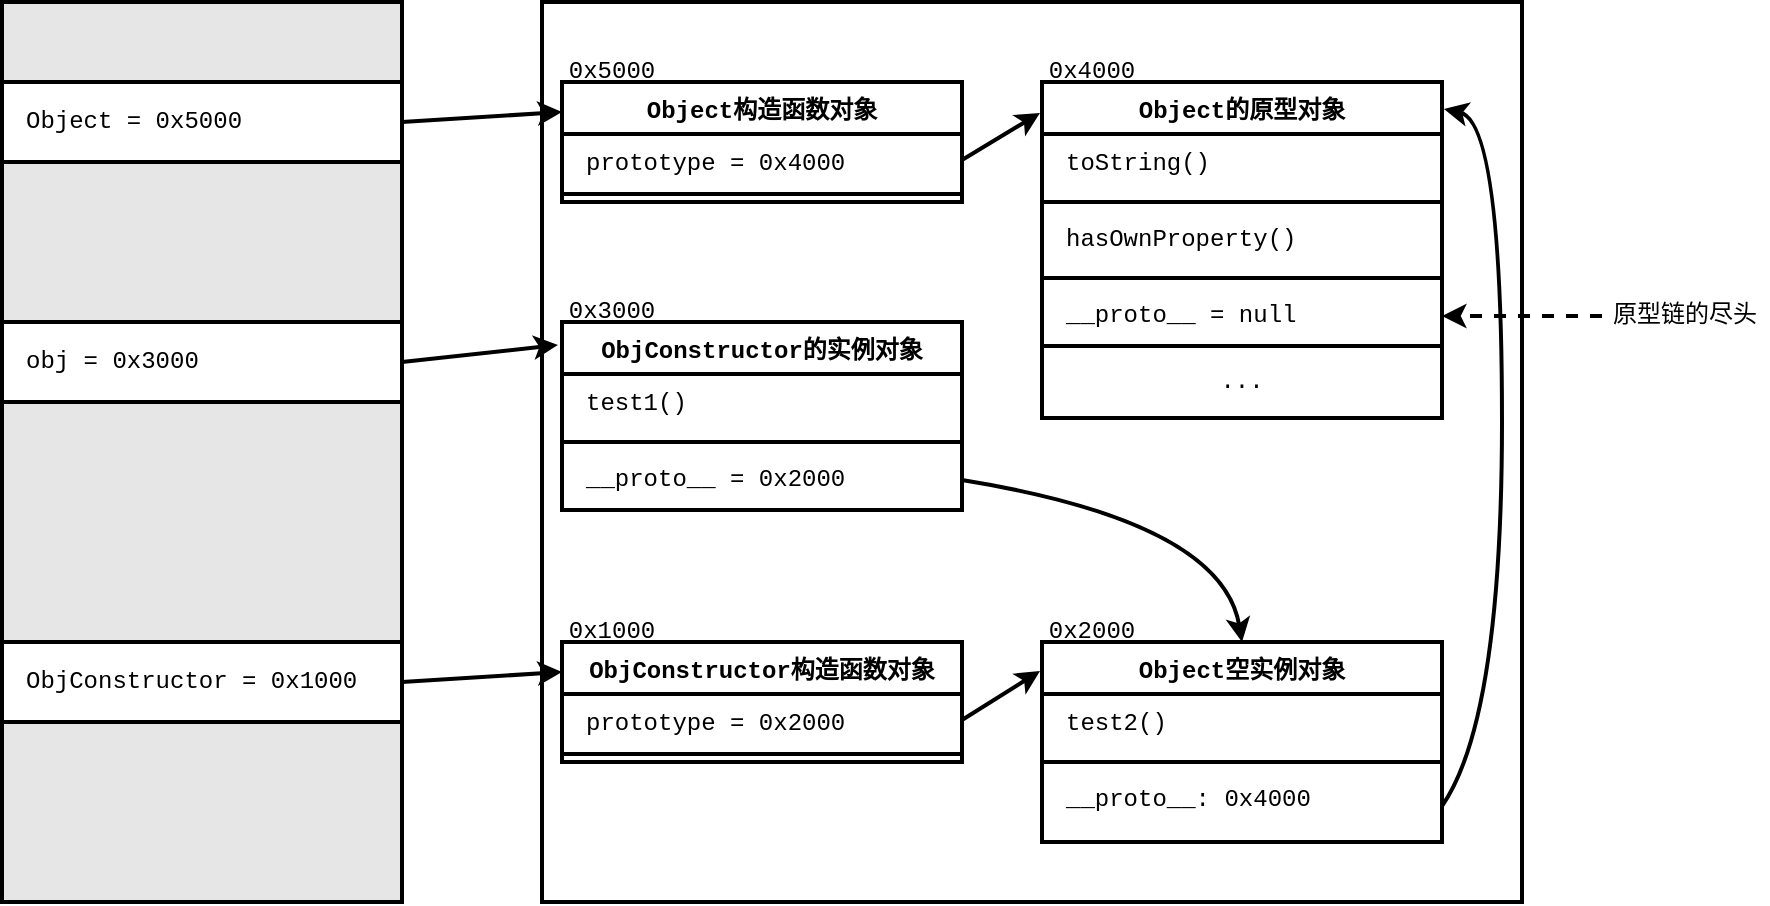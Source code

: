<mxfile version="20.2.3" type="device"><diagram id="pSIU4In5wWl2rCc2z3YX" name="第 1 页"><mxGraphModel dx="786" dy="530" grid="1" gridSize="10" guides="1" tooltips="1" connect="1" arrows="1" fold="1" page="1" pageScale="1" pageWidth="827" pageHeight="1169" math="0" shadow="0"><root><mxCell id="0"/><mxCell id="1" parent="0"/><mxCell id="9eae52KuNSeYmTp7W6fo-1" value="" style="rounded=0;whiteSpace=wrap;html=1;fontFamily=Courier New;strokeWidth=2;fontColor=#000000;spacingLeft=10;spacingRight=10;fillColor=#E6E6E6;" vertex="1" parent="1"><mxGeometry x="40" y="40" width="200" height="450" as="geometry"/></mxCell><mxCell id="9eae52KuNSeYmTp7W6fo-2" value="" style="rounded=0;whiteSpace=wrap;html=1;fontFamily=Courier New;strokeWidth=2;fontColor=#000000;spacingLeft=10;spacingRight=10;" vertex="1" parent="1"><mxGeometry x="310" y="40" width="490" height="450" as="geometry"/></mxCell><mxCell id="9eae52KuNSeYmTp7W6fo-3" value="ObjConstructor = 0x1000" style="rounded=0;whiteSpace=wrap;html=1;fontFamily=Courier New;align=left;spacingLeft=10;strokeWidth=2;fontColor=#000000;spacingRight=10;" vertex="1" parent="1"><mxGeometry x="40" y="360" width="200" height="40" as="geometry"/></mxCell><mxCell id="9eae52KuNSeYmTp7W6fo-6" value="ObjConstructor构造函数对象" style="swimlane;fontStyle=1;align=center;verticalAlign=top;childLayout=stackLayout;horizontal=1;startSize=26;horizontalStack=0;resizeParent=1;resizeParentMax=0;resizeLast=0;collapsible=1;marginBottom=0;fontFamily=Courier New;strokeWidth=2;fontColor=#000000;spacingLeft=10;spacingRight=10;" vertex="1" parent="1"><mxGeometry x="320" y="360" width="200" height="60" as="geometry"/></mxCell><mxCell id="9eae52KuNSeYmTp7W6fo-7" value="prototype = 0x2000" style="text;strokeColor=none;fillColor=none;align=left;verticalAlign=top;spacingLeft=10;spacingRight=10;overflow=hidden;rotatable=0;points=[[0,0.5],[1,0.5]];portConstraint=eastwest;fontFamily=Courier New;strokeWidth=2;fontColor=#000000;" vertex="1" parent="9eae52KuNSeYmTp7W6fo-6"><mxGeometry y="26" width="200" height="26" as="geometry"/></mxCell><mxCell id="9eae52KuNSeYmTp7W6fo-8" value="" style="line;strokeWidth=2;fillColor=none;align=left;verticalAlign=middle;spacingTop=-1;spacingLeft=10;spacingRight=10;rotatable=0;labelPosition=right;points=[];portConstraint=eastwest;fontFamily=Courier New;fontColor=#000000;" vertex="1" parent="9eae52KuNSeYmTp7W6fo-6"><mxGeometry y="52" width="200" height="8" as="geometry"/></mxCell><mxCell id="9eae52KuNSeYmTp7W6fo-10" value="Object空实例对象" style="swimlane;fontStyle=1;align=center;verticalAlign=top;childLayout=stackLayout;horizontal=1;startSize=26;horizontalStack=0;resizeParent=1;resizeParentMax=0;resizeLast=0;collapsible=1;marginBottom=0;fontFamily=Courier New;strokeWidth=2;fontColor=#000000;spacingLeft=10;spacingRight=10;" vertex="1" parent="1"><mxGeometry x="560" y="360" width="200" height="100" as="geometry"><mxRectangle x="560" y="360" width="200" height="30" as="alternateBounds"/></mxGeometry></mxCell><mxCell id="9eae52KuNSeYmTp7W6fo-55" value="test2()" style="text;html=1;strokeColor=none;fillColor=none;align=left;verticalAlign=middle;whiteSpace=wrap;rounded=0;labelBackgroundColor=none;fontFamily=Courier New;fontColor=#000000;spacingLeft=10;spacingRight=10;" vertex="1" parent="9eae52KuNSeYmTp7W6fo-10"><mxGeometry y="26" width="200" height="30" as="geometry"/></mxCell><mxCell id="9eae52KuNSeYmTp7W6fo-12" value="" style="line;strokeWidth=2;fillColor=none;align=left;verticalAlign=middle;spacingTop=-1;spacingLeft=10;spacingRight=10;rotatable=0;labelPosition=right;points=[];portConstraint=eastwest;fontFamily=Courier New;fontColor=#000000;" vertex="1" parent="9eae52KuNSeYmTp7W6fo-10"><mxGeometry y="56" width="200" height="8" as="geometry"/></mxCell><mxCell id="9eae52KuNSeYmTp7W6fo-11" value="__proto__: 0x4000" style="text;strokeColor=none;fillColor=none;align=left;verticalAlign=top;spacingLeft=10;spacingRight=10;overflow=hidden;rotatable=0;points=[[0,0.5],[1,0.5]];portConstraint=eastwest;fontFamily=Courier New;strokeWidth=2;fontColor=#000000;" vertex="1" parent="9eae52KuNSeYmTp7W6fo-10"><mxGeometry y="64" width="200" height="36" as="geometry"/></mxCell><mxCell id="9eae52KuNSeYmTp7W6fo-15" value="" style="curved=1;endArrow=classic;html=1;rounded=0;fontFamily=Courier New;exitX=1;exitY=0.5;exitDx=0;exitDy=0;entryX=0;entryY=0.25;entryDx=0;entryDy=0;strokeWidth=2;fontColor=#000000;spacingLeft=10;spacingRight=10;" edge="1" parent="1" source="9eae52KuNSeYmTp7W6fo-3" target="9eae52KuNSeYmTp7W6fo-6"><mxGeometry width="50" height="50" relative="1" as="geometry"><mxPoint x="240" y="380" as="sourcePoint"/><mxPoint x="470" y="250" as="targetPoint"/></mxGeometry></mxCell><mxCell id="9eae52KuNSeYmTp7W6fo-16" value="" style="curved=1;endArrow=classic;html=1;rounded=0;fontFamily=Courier New;exitX=1;exitY=0.5;exitDx=0;exitDy=0;entryX=-0.005;entryY=0.145;entryDx=0;entryDy=0;strokeWidth=2;fontColor=#000000;spacingLeft=10;spacingRight=10;entryPerimeter=0;" edge="1" parent="1" source="9eae52KuNSeYmTp7W6fo-7" target="9eae52KuNSeYmTp7W6fo-10"><mxGeometry width="50" height="50" relative="1" as="geometry"><mxPoint x="420" y="300" as="sourcePoint"/><mxPoint x="470" y="250" as="targetPoint"/></mxGeometry></mxCell><mxCell id="9eae52KuNSeYmTp7W6fo-17" value="Object = 0x5000" style="rounded=0;whiteSpace=wrap;html=1;fontFamily=Courier New;align=left;spacingLeft=10;strokeWidth=2;fontColor=#000000;spacingRight=10;labelBackgroundColor=default;" vertex="1" parent="1"><mxGeometry x="40" y="80" width="200" height="40" as="geometry"/></mxCell><mxCell id="9eae52KuNSeYmTp7W6fo-18" value="Object构造函数对象" style="swimlane;fontStyle=1;align=center;verticalAlign=top;childLayout=stackLayout;horizontal=1;startSize=26;horizontalStack=0;resizeParent=1;resizeParentMax=0;resizeLast=0;collapsible=1;marginBottom=0;fontFamily=Courier New;strokeWidth=2;fontColor=#000000;spacingLeft=10;spacingRight=10;" vertex="1" parent="1"><mxGeometry x="320" y="80" width="200" height="60" as="geometry"/></mxCell><mxCell id="9eae52KuNSeYmTp7W6fo-19" value="prototype = 0x4000" style="text;strokeColor=none;fillColor=none;align=left;verticalAlign=top;spacingLeft=10;spacingRight=10;overflow=hidden;rotatable=0;points=[[0,0.5],[1,0.5]];portConstraint=eastwest;fontFamily=Courier New;strokeWidth=2;fontColor=#000000;" vertex="1" parent="9eae52KuNSeYmTp7W6fo-18"><mxGeometry y="26" width="200" height="26" as="geometry"/></mxCell><mxCell id="9eae52KuNSeYmTp7W6fo-20" value="" style="line;strokeWidth=2;fillColor=none;align=left;verticalAlign=middle;spacingTop=-1;spacingLeft=10;spacingRight=10;rotatable=0;labelPosition=right;points=[];portConstraint=eastwest;fontFamily=Courier New;fontColor=#000000;" vertex="1" parent="9eae52KuNSeYmTp7W6fo-18"><mxGeometry y="52" width="200" height="8" as="geometry"/></mxCell><mxCell id="9eae52KuNSeYmTp7W6fo-21" value="" style="curved=1;endArrow=classic;html=1;rounded=0;fontFamily=Courier New;exitX=1;exitY=0.5;exitDx=0;exitDy=0;strokeWidth=2;fontColor=#000000;spacingLeft=10;spacingRight=10;entryX=-0.005;entryY=0.092;entryDx=0;entryDy=0;entryPerimeter=0;" edge="1" parent="1" source="9eae52KuNSeYmTp7W6fo-19" target="9eae52KuNSeYmTp7W6fo-27"><mxGeometry width="50" height="50" relative="1" as="geometry"><mxPoint x="420" y="140" as="sourcePoint"/><mxPoint x="470" y="90" as="targetPoint"/></mxGeometry></mxCell><mxCell id="9eae52KuNSeYmTp7W6fo-22" value="" style="curved=1;endArrow=classic;html=1;rounded=0;fontFamily=Courier New;exitX=1;exitY=0.5;exitDx=0;exitDy=0;entryX=0;entryY=0.25;entryDx=0;entryDy=0;strokeWidth=2;fontColor=#000000;spacingLeft=10;spacingRight=10;" edge="1" parent="1" source="9eae52KuNSeYmTp7W6fo-17" target="9eae52KuNSeYmTp7W6fo-18"><mxGeometry width="50" height="50" relative="1" as="geometry"><mxPoint x="240" y="150" as="sourcePoint"/><mxPoint x="470" y="140" as="targetPoint"/></mxGeometry></mxCell><mxCell id="9eae52KuNSeYmTp7W6fo-23" value="0x1000" style="text;html=1;strokeColor=none;fillColor=none;align=center;verticalAlign=middle;whiteSpace=wrap;rounded=0;fontFamily=Courier New;strokeWidth=2;fontColor=#000000;spacingLeft=10;spacingRight=10;" vertex="1" parent="1"><mxGeometry x="320" y="350" width="50" height="10" as="geometry"/></mxCell><mxCell id="9eae52KuNSeYmTp7W6fo-24" value="0x2000" style="text;html=1;strokeColor=none;fillColor=none;align=center;verticalAlign=middle;whiteSpace=wrap;rounded=0;fontFamily=Courier New;strokeWidth=2;fontColor=#000000;spacingLeft=10;spacingRight=10;" vertex="1" parent="1"><mxGeometry x="560" y="350" width="50" height="10" as="geometry"/></mxCell><mxCell id="9eae52KuNSeYmTp7W6fo-25" value="0x5000" style="text;html=1;strokeColor=none;fillColor=none;align=center;verticalAlign=middle;whiteSpace=wrap;rounded=0;fontFamily=Courier New;strokeWidth=2;fontColor=#000000;spacingLeft=10;spacingRight=10;" vertex="1" parent="1"><mxGeometry x="320" y="70" width="50" height="10" as="geometry"/></mxCell><mxCell id="9eae52KuNSeYmTp7W6fo-27" value="Object的原型对象" style="swimlane;fontStyle=1;align=center;verticalAlign=top;childLayout=stackLayout;horizontal=1;startSize=26;horizontalStack=0;resizeParent=1;resizeParentMax=0;resizeLast=0;collapsible=1;marginBottom=0;fontFamily=Courier New;strokeWidth=2;fontColor=#000000;spacingLeft=10;spacingRight=10;" vertex="1" parent="1"><mxGeometry x="560" y="80" width="200" height="168" as="geometry"><mxRectangle x="560" y="240" width="160" height="30" as="alternateBounds"/></mxGeometry></mxCell><mxCell id="9eae52KuNSeYmTp7W6fo-32" value="toString()" style="text;html=1;strokeColor=none;fillColor=none;align=left;verticalAlign=middle;whiteSpace=wrap;rounded=0;fontFamily=Courier New;fontColor=#000000;spacingLeft=10;spacingRight=10;" vertex="1" parent="9eae52KuNSeYmTp7W6fo-27"><mxGeometry y="26" width="200" height="30" as="geometry"/></mxCell><mxCell id="9eae52KuNSeYmTp7W6fo-29" value="" style="line;strokeWidth=2;fillColor=none;align=left;verticalAlign=middle;spacingTop=-1;spacingLeft=10;spacingRight=10;rotatable=0;labelPosition=right;points=[];portConstraint=eastwest;fontFamily=Courier New;fontColor=#000000;" vertex="1" parent="9eae52KuNSeYmTp7W6fo-27"><mxGeometry y="56" width="200" height="8" as="geometry"/></mxCell><mxCell id="9eae52KuNSeYmTp7W6fo-34" value="hasOwnProperty()" style="text;html=1;strokeColor=none;fillColor=none;align=left;verticalAlign=middle;whiteSpace=wrap;rounded=0;fontFamily=Courier New;fontColor=#000000;spacingLeft=10;spacingRight=10;" vertex="1" parent="9eae52KuNSeYmTp7W6fo-27"><mxGeometry y="64" width="200" height="30" as="geometry"/></mxCell><mxCell id="9eae52KuNSeYmTp7W6fo-54" value="" style="line;strokeWidth=2;fillColor=none;align=left;verticalAlign=middle;spacingTop=-1;spacingLeft=10;spacingRight=10;rotatable=0;labelPosition=right;points=[];portConstraint=eastwest;fontFamily=Courier New;fontColor=#000000;" vertex="1" parent="9eae52KuNSeYmTp7W6fo-27"><mxGeometry y="94" width="200" height="8" as="geometry"/></mxCell><mxCell id="9eae52KuNSeYmTp7W6fo-53" value="__proto__ = null" style="text;html=1;strokeColor=none;fillColor=none;align=left;verticalAlign=middle;whiteSpace=wrap;rounded=0;fontFamily=Courier New;fontColor=#000000;spacingLeft=10;spacingRight=10;" vertex="1" parent="9eae52KuNSeYmTp7W6fo-27"><mxGeometry y="102" width="200" height="30" as="geometry"/></mxCell><mxCell id="9eae52KuNSeYmTp7W6fo-42" value="..." style="rounded=0;whiteSpace=wrap;html=1;fontFamily=Courier New;fontColor=#000000;strokeColor=#000000;strokeWidth=2;" vertex="1" parent="9eae52KuNSeYmTp7W6fo-27"><mxGeometry y="132" width="200" height="36" as="geometry"/></mxCell><mxCell id="9eae52KuNSeYmTp7W6fo-30" value="0x4000" style="text;html=1;strokeColor=none;fillColor=none;align=center;verticalAlign=middle;whiteSpace=wrap;rounded=0;fontFamily=Courier New;strokeWidth=2;fontColor=#000000;spacingLeft=10;spacingRight=10;" vertex="1" parent="1"><mxGeometry x="560" y="70" width="50" height="10" as="geometry"/></mxCell><mxCell id="9eae52KuNSeYmTp7W6fo-31" value="" style="curved=1;endArrow=classic;html=1;rounded=0;fontFamily=Courier New;fontColor=#000000;strokeColor=#000000;strokeWidth=2;exitX=1;exitY=0.5;exitDx=0;exitDy=0;entryX=1.005;entryY=0.08;entryDx=0;entryDy=0;spacingLeft=10;spacingRight=10;entryPerimeter=0;" edge="1" parent="1" source="9eae52KuNSeYmTp7W6fo-11" target="9eae52KuNSeYmTp7W6fo-27"><mxGeometry width="50" height="50" relative="1" as="geometry"><mxPoint x="500" y="290" as="sourcePoint"/><mxPoint x="550" y="240" as="targetPoint"/><Array as="points"><mxPoint x="790" y="399"/><mxPoint x="790" y="100"/></Array></mxGeometry></mxCell><mxCell id="9eae52KuNSeYmTp7W6fo-44" value="obj = 0x3000" style="rounded=0;whiteSpace=wrap;html=1;fontFamily=Courier New;align=left;spacingLeft=10;strokeWidth=2;fontColor=#000000;spacingRight=10;" vertex="1" parent="1"><mxGeometry x="40" y="200" width="200" height="40" as="geometry"/></mxCell><mxCell id="9eae52KuNSeYmTp7W6fo-45" value="ObjConstructor的实例对象" style="swimlane;fontStyle=1;align=center;verticalAlign=top;childLayout=stackLayout;horizontal=1;startSize=26;horizontalStack=0;resizeParent=1;resizeParentMax=0;resizeLast=0;collapsible=1;marginBottom=0;fontFamily=Courier New;strokeWidth=2;fontColor=#000000;spacingLeft=10;spacingRight=10;" vertex="1" parent="1"><mxGeometry x="320" y="200" width="200" height="94" as="geometry"/></mxCell><mxCell id="9eae52KuNSeYmTp7W6fo-52" value="test1()" style="text;html=1;strokeColor=none;fillColor=none;align=left;verticalAlign=middle;whiteSpace=wrap;rounded=0;fontFamily=Courier New;fontColor=#000000;spacingLeft=10;spacingRight=10;" vertex="1" parent="9eae52KuNSeYmTp7W6fo-45"><mxGeometry y="26" width="200" height="30" as="geometry"/></mxCell><mxCell id="9eae52KuNSeYmTp7W6fo-47" value="" style="line;strokeWidth=2;fillColor=none;align=left;verticalAlign=middle;spacingTop=-1;spacingLeft=10;spacingRight=10;rotatable=0;labelPosition=right;points=[];portConstraint=eastwest;fontFamily=Courier New;fontColor=#000000;" vertex="1" parent="9eae52KuNSeYmTp7W6fo-45"><mxGeometry y="56" width="200" height="8" as="geometry"/></mxCell><mxCell id="9eae52KuNSeYmTp7W6fo-46" value="__proto__ = 0x2000" style="text;strokeColor=none;fillColor=none;align=left;verticalAlign=top;spacingLeft=10;spacingRight=10;overflow=hidden;rotatable=0;points=[[0,0.5],[1,0.5]];portConstraint=eastwest;fontFamily=Courier New;strokeWidth=2;fontColor=#000000;" vertex="1" parent="9eae52KuNSeYmTp7W6fo-45"><mxGeometry y="64" width="200" height="30" as="geometry"/></mxCell><mxCell id="9eae52KuNSeYmTp7W6fo-48" value="" style="curved=1;endArrow=classic;html=1;rounded=0;fontFamily=Courier New;exitX=1;exitY=0.5;exitDx=0;exitDy=0;entryX=0.5;entryY=0;entryDx=0;entryDy=0;strokeWidth=2;fontColor=#000000;spacingLeft=10;spacingRight=10;" edge="1" parent="1" source="9eae52KuNSeYmTp7W6fo-46" target="9eae52KuNSeYmTp7W6fo-10"><mxGeometry width="50" height="50" relative="1" as="geometry"><mxPoint x="420" y="240" as="sourcePoint"/><mxPoint x="660" y="180" as="targetPoint"/><Array as="points"><mxPoint x="650" y="300"/></Array></mxGeometry></mxCell><mxCell id="9eae52KuNSeYmTp7W6fo-49" value="" style="curved=1;endArrow=classic;html=1;rounded=0;fontFamily=Courier New;exitX=1;exitY=0.5;exitDx=0;exitDy=0;entryX=-0.01;entryY=0.122;entryDx=0;entryDy=0;strokeWidth=2;fontColor=#000000;spacingLeft=10;spacingRight=10;entryPerimeter=0;" edge="1" parent="1" source="9eae52KuNSeYmTp7W6fo-44" target="9eae52KuNSeYmTp7W6fo-45"><mxGeometry width="50" height="50" relative="1" as="geometry"><mxPoint x="240" y="270" as="sourcePoint"/><mxPoint x="470" y="260" as="targetPoint"/></mxGeometry></mxCell><mxCell id="9eae52KuNSeYmTp7W6fo-50" value="0x3000" style="text;html=1;strokeColor=none;fillColor=none;align=center;verticalAlign=middle;whiteSpace=wrap;rounded=0;fontFamily=Courier New;strokeWidth=2;fontColor=#000000;spacingLeft=10;spacingRight=10;" vertex="1" parent="1"><mxGeometry x="320" y="190" width="50" height="10" as="geometry"/></mxCell><mxCell id="9eae52KuNSeYmTp7W6fo-57" style="edgeStyle=orthogonalEdgeStyle;rounded=0;orthogonalLoop=1;jettySize=auto;html=1;exitX=0;exitY=0.5;exitDx=0;exitDy=0;entryX=1;entryY=0.5;entryDx=0;entryDy=0;fontFamily=Courier New;fontColor=#000000;strokeColor=#000000;strokeWidth=2;dashed=1;" edge="1" parent="1" source="9eae52KuNSeYmTp7W6fo-56" target="9eae52KuNSeYmTp7W6fo-53"><mxGeometry relative="1" as="geometry"/></mxCell><mxCell id="9eae52KuNSeYmTp7W6fo-56" value="原型链的尽头" style="text;html=1;strokeColor=none;fillColor=none;align=center;verticalAlign=middle;whiteSpace=wrap;rounded=0;labelBackgroundColor=none;fontFamily=Courier New;fontColor=#000000;" vertex="1" parent="1"><mxGeometry x="840" y="182" width="83" height="30" as="geometry"/></mxCell></root></mxGraphModel></diagram></mxfile>